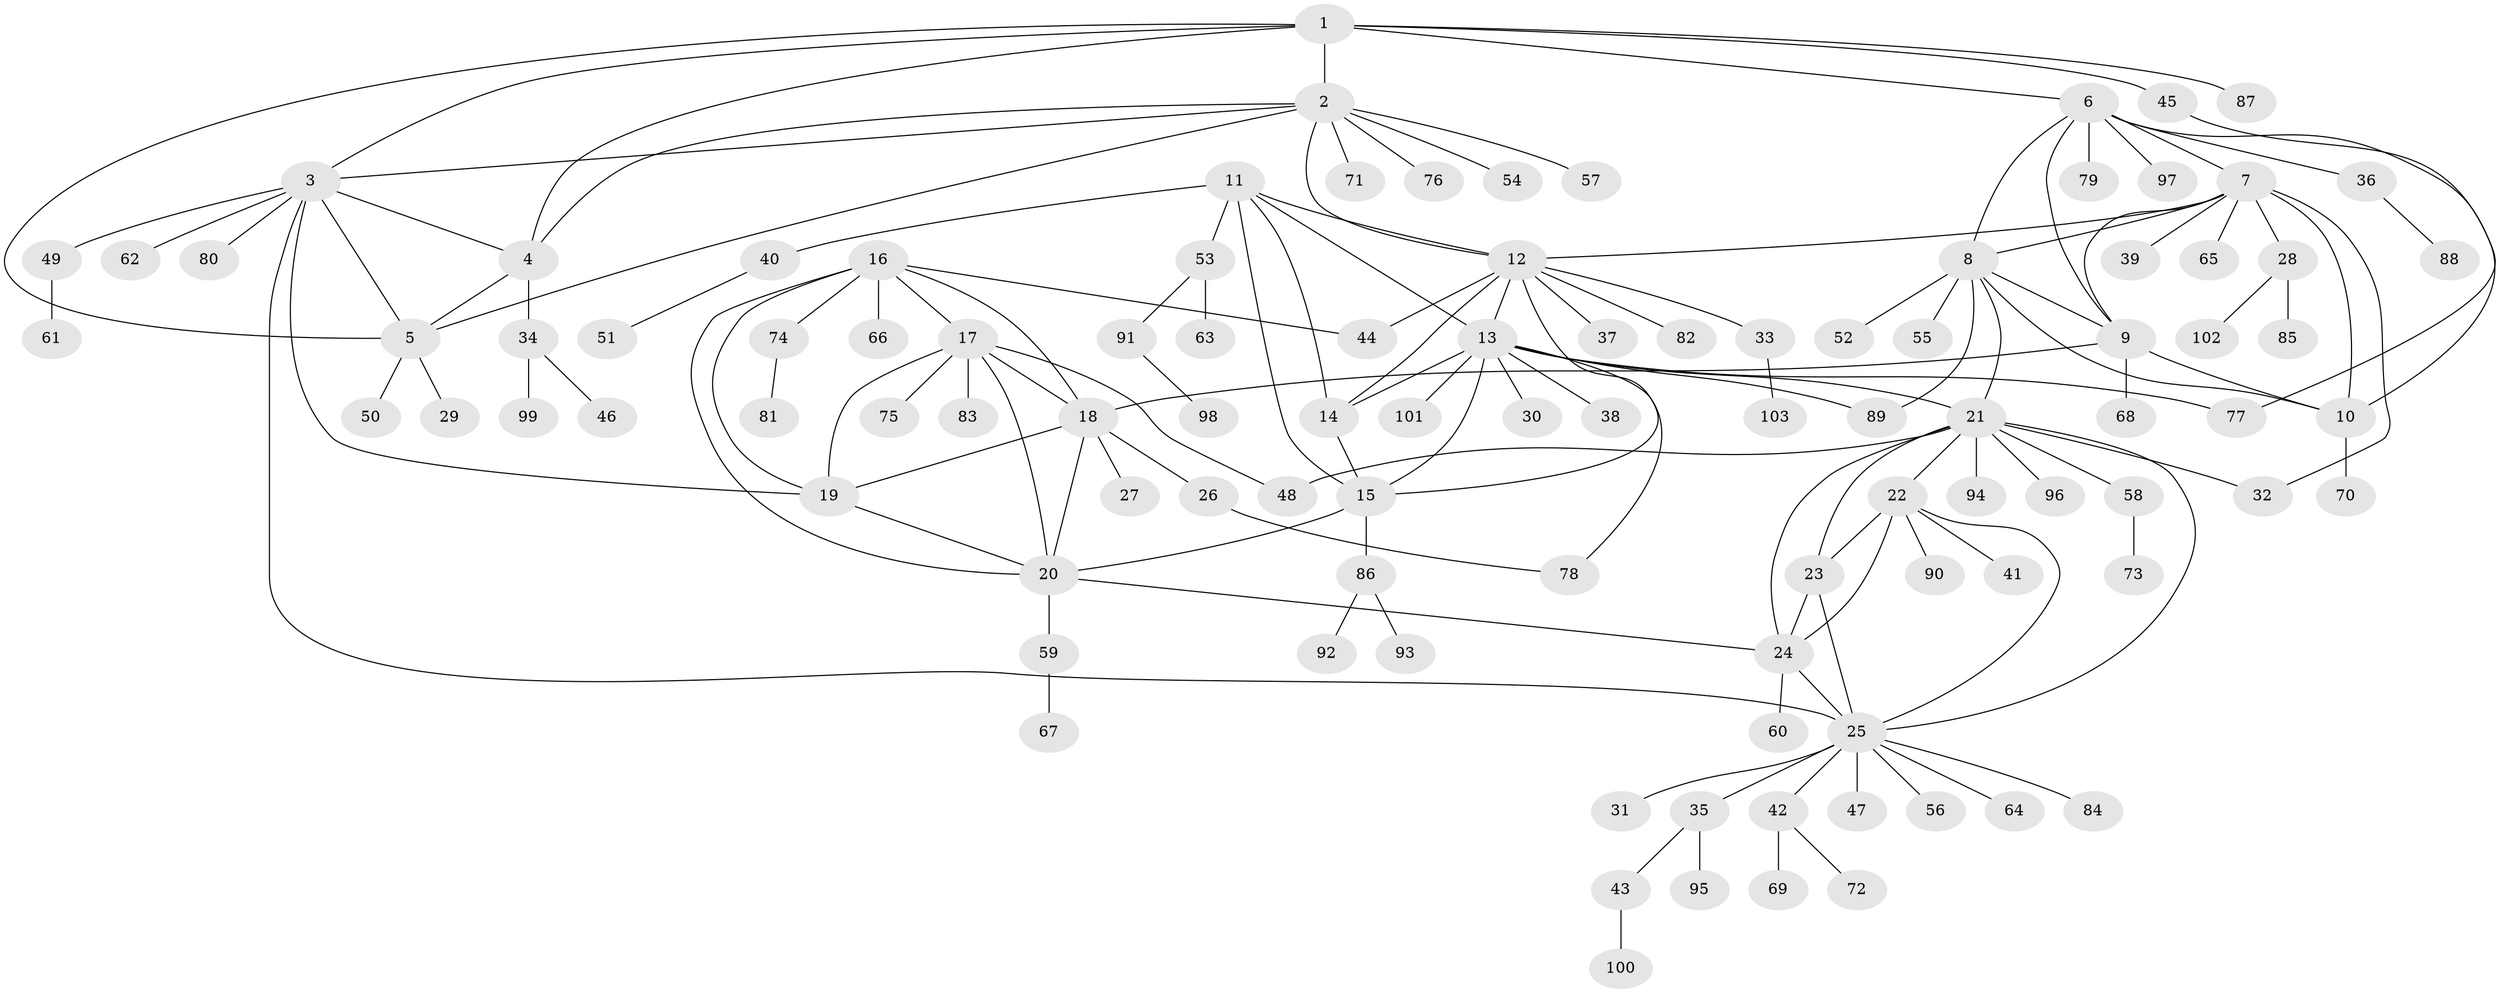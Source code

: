 // coarse degree distribution, {7: 0.039473684210526314, 8: 0.05263157894736842, 9: 0.013157894736842105, 5: 0.10526315789473684, 11: 0.02631578947368421, 6: 0.02631578947368421, 10: 0.013157894736842105, 4: 0.013157894736842105, 1: 0.5526315789473685, 2: 0.13157894736842105, 3: 0.02631578947368421}
// Generated by graph-tools (version 1.1) at 2025/24/03/03/25 07:24:13]
// undirected, 103 vertices, 144 edges
graph export_dot {
graph [start="1"]
  node [color=gray90,style=filled];
  1;
  2;
  3;
  4;
  5;
  6;
  7;
  8;
  9;
  10;
  11;
  12;
  13;
  14;
  15;
  16;
  17;
  18;
  19;
  20;
  21;
  22;
  23;
  24;
  25;
  26;
  27;
  28;
  29;
  30;
  31;
  32;
  33;
  34;
  35;
  36;
  37;
  38;
  39;
  40;
  41;
  42;
  43;
  44;
  45;
  46;
  47;
  48;
  49;
  50;
  51;
  52;
  53;
  54;
  55;
  56;
  57;
  58;
  59;
  60;
  61;
  62;
  63;
  64;
  65;
  66;
  67;
  68;
  69;
  70;
  71;
  72;
  73;
  74;
  75;
  76;
  77;
  78;
  79;
  80;
  81;
  82;
  83;
  84;
  85;
  86;
  87;
  88;
  89;
  90;
  91;
  92;
  93;
  94;
  95;
  96;
  97;
  98;
  99;
  100;
  101;
  102;
  103;
  1 -- 2;
  1 -- 3;
  1 -- 4;
  1 -- 5;
  1 -- 6;
  1 -- 45;
  1 -- 87;
  2 -- 3;
  2 -- 4;
  2 -- 5;
  2 -- 12;
  2 -- 54;
  2 -- 57;
  2 -- 71;
  2 -- 76;
  3 -- 4;
  3 -- 5;
  3 -- 19;
  3 -- 25;
  3 -- 49;
  3 -- 62;
  3 -- 80;
  4 -- 5;
  4 -- 34;
  5 -- 29;
  5 -- 50;
  6 -- 7;
  6 -- 8;
  6 -- 9;
  6 -- 10;
  6 -- 36;
  6 -- 79;
  6 -- 97;
  7 -- 8;
  7 -- 9;
  7 -- 10;
  7 -- 12;
  7 -- 28;
  7 -- 32;
  7 -- 39;
  7 -- 65;
  8 -- 9;
  8 -- 10;
  8 -- 21;
  8 -- 52;
  8 -- 55;
  8 -- 89;
  9 -- 10;
  9 -- 18;
  9 -- 68;
  10 -- 70;
  11 -- 12;
  11 -- 13;
  11 -- 14;
  11 -- 15;
  11 -- 40;
  11 -- 53;
  12 -- 13;
  12 -- 14;
  12 -- 15;
  12 -- 33;
  12 -- 37;
  12 -- 44;
  12 -- 82;
  13 -- 14;
  13 -- 15;
  13 -- 21;
  13 -- 30;
  13 -- 38;
  13 -- 77;
  13 -- 78;
  13 -- 89;
  13 -- 101;
  14 -- 15;
  15 -- 20;
  15 -- 86;
  16 -- 17;
  16 -- 18;
  16 -- 19;
  16 -- 20;
  16 -- 44;
  16 -- 66;
  16 -- 74;
  17 -- 18;
  17 -- 19;
  17 -- 20;
  17 -- 48;
  17 -- 75;
  17 -- 83;
  18 -- 19;
  18 -- 20;
  18 -- 26;
  18 -- 27;
  19 -- 20;
  20 -- 24;
  20 -- 59;
  21 -- 22;
  21 -- 23;
  21 -- 24;
  21 -- 25;
  21 -- 32;
  21 -- 48;
  21 -- 58;
  21 -- 94;
  21 -- 96;
  22 -- 23;
  22 -- 24;
  22 -- 25;
  22 -- 41;
  22 -- 90;
  23 -- 24;
  23 -- 25;
  24 -- 25;
  24 -- 60;
  25 -- 31;
  25 -- 35;
  25 -- 42;
  25 -- 47;
  25 -- 56;
  25 -- 64;
  25 -- 84;
  26 -- 78;
  28 -- 85;
  28 -- 102;
  33 -- 103;
  34 -- 46;
  34 -- 99;
  35 -- 43;
  35 -- 95;
  36 -- 88;
  40 -- 51;
  42 -- 69;
  42 -- 72;
  43 -- 100;
  45 -- 77;
  49 -- 61;
  53 -- 63;
  53 -- 91;
  58 -- 73;
  59 -- 67;
  74 -- 81;
  86 -- 92;
  86 -- 93;
  91 -- 98;
}
